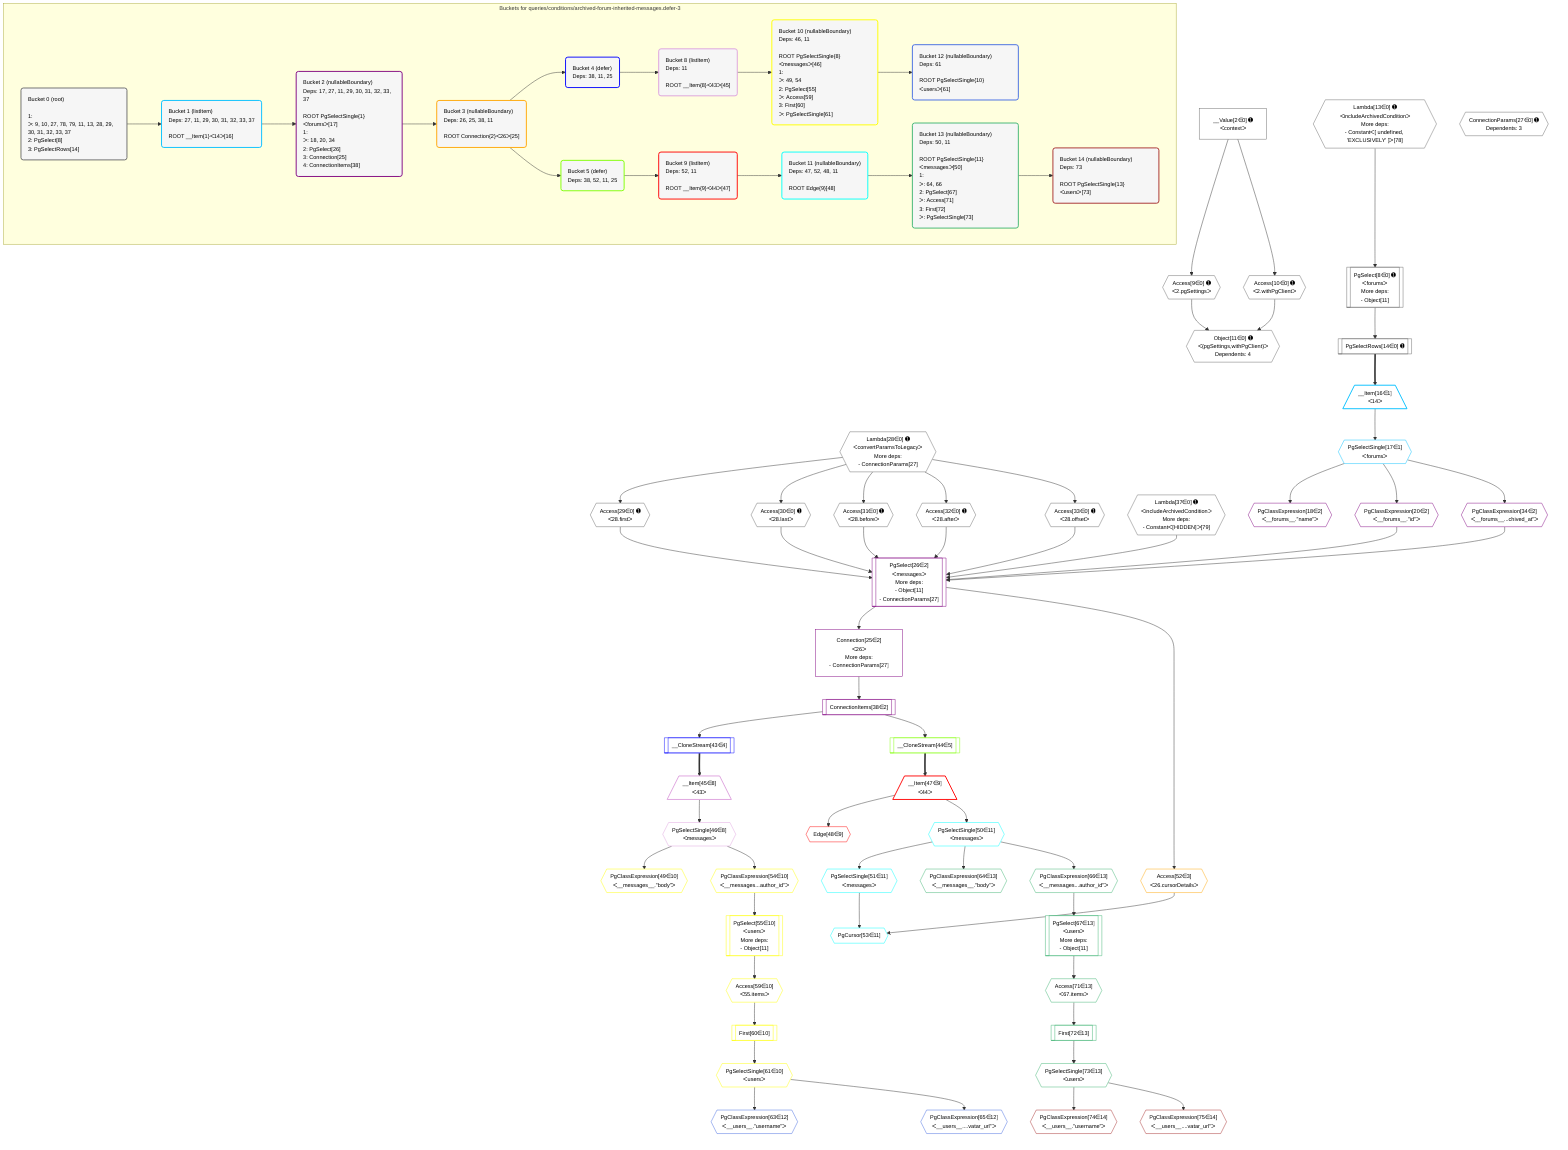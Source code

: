 %%{init: {'themeVariables': { 'fontSize': '12px'}}}%%
graph TD
    classDef path fill:#eee,stroke:#000,color:#000
    classDef plan fill:#fff,stroke-width:1px,color:#000
    classDef itemplan fill:#fff,stroke-width:2px,color:#000
    classDef unbatchedplan fill:#dff,stroke-width:1px,color:#000
    classDef sideeffectplan fill:#fcc,stroke-width:2px,color:#000
    classDef bucket fill:#f6f6f6,color:#000,stroke-width:2px,text-align:left

    subgraph "Buckets for queries/conditions/archived-forum-inherited-messages.defer-3"
    Bucket0("Bucket 0 (root)<br /><br />1: <br />ᐳ: 9, 10, 27, 78, 79, 11, 13, 28, 29, 30, 31, 32, 33, 37<br />2: PgSelect[8]<br />3: PgSelectRows[14]"):::bucket
    Bucket1("Bucket 1 (listItem)<br />Deps: 27, 11, 29, 30, 31, 32, 33, 37<br /><br />ROOT __Item{1}ᐸ14ᐳ[16]"):::bucket
    Bucket2("Bucket 2 (nullableBoundary)<br />Deps: 17, 27, 11, 29, 30, 31, 32, 33, 37<br /><br />ROOT PgSelectSingle{1}ᐸforumsᐳ[17]<br />1: <br />ᐳ: 18, 20, 34<br />2: PgSelect[26]<br />3: Connection[25]<br />4: ConnectionItems[38]"):::bucket
    Bucket3("Bucket 3 (nullableBoundary)<br />Deps: 26, 25, 38, 11<br /><br />ROOT Connection{2}ᐸ26ᐳ[25]"):::bucket
    Bucket4("Bucket 4 (defer)<br />Deps: 38, 11, 25"):::bucket
    Bucket5("Bucket 5 (defer)<br />Deps: 38, 52, 11, 25"):::bucket
    Bucket8("Bucket 8 (listItem)<br />Deps: 11<br /><br />ROOT __Item{8}ᐸ43ᐳ[45]"):::bucket
    Bucket9("Bucket 9 (listItem)<br />Deps: 52, 11<br /><br />ROOT __Item{9}ᐸ44ᐳ[47]"):::bucket
    Bucket10("Bucket 10 (nullableBoundary)<br />Deps: 46, 11<br /><br />ROOT PgSelectSingle{8}ᐸmessagesᐳ[46]<br />1: <br />ᐳ: 49, 54<br />2: PgSelect[55]<br />ᐳ: Access[59]<br />3: First[60]<br />ᐳ: PgSelectSingle[61]"):::bucket
    Bucket11("Bucket 11 (nullableBoundary)<br />Deps: 47, 52, 48, 11<br /><br />ROOT Edge{9}[48]"):::bucket
    Bucket12("Bucket 12 (nullableBoundary)<br />Deps: 61<br /><br />ROOT PgSelectSingle{10}ᐸusersᐳ[61]"):::bucket
    Bucket13("Bucket 13 (nullableBoundary)<br />Deps: 50, 11<br /><br />ROOT PgSelectSingle{11}ᐸmessagesᐳ[50]<br />1: <br />ᐳ: 64, 66<br />2: PgSelect[67]<br />ᐳ: Access[71]<br />3: First[72]<br />ᐳ: PgSelectSingle[73]"):::bucket
    Bucket14("Bucket 14 (nullableBoundary)<br />Deps: 73<br /><br />ROOT PgSelectSingle{13}ᐸusersᐳ[73]"):::bucket
    end
    Bucket0 --> Bucket1
    Bucket1 --> Bucket2
    Bucket2 --> Bucket3
    Bucket3 --> Bucket4 & Bucket5
    Bucket4 --> Bucket8
    Bucket5 --> Bucket9
    Bucket8 --> Bucket10
    Bucket9 --> Bucket11
    Bucket10 --> Bucket12
    Bucket11 --> Bucket13
    Bucket13 --> Bucket14

    %% plan dependencies
    PgSelect8[["PgSelect[8∈0] ➊<br />ᐸforumsᐳ<br />More deps:<br />- Object[11]"]]:::plan
    Lambda13{{"Lambda[13∈0] ➊<br />ᐸincludeArchivedConditionᐳ<br />More deps:<br />- Constantᐸ[ undefined, 'EXCLUSIVELY' ]ᐳ[78]"}}:::plan
    Lambda13 --> PgSelect8
    Object11{{"Object[11∈0] ➊<br />ᐸ{pgSettings,withPgClient}ᐳ<br />Dependents: 4"}}:::plan
    Access9{{"Access[9∈0] ➊<br />ᐸ2.pgSettingsᐳ"}}:::plan
    Access10{{"Access[10∈0] ➊<br />ᐸ2.withPgClientᐳ"}}:::plan
    Access9 & Access10 --> Object11
    __Value2["__Value[2∈0] ➊<br />ᐸcontextᐳ"]:::plan
    __Value2 --> Access9
    __Value2 --> Access10
    PgSelectRows14[["PgSelectRows[14∈0] ➊"]]:::plan
    PgSelect8 --> PgSelectRows14
    Lambda28{{"Lambda[28∈0] ➊<br />ᐸconvertParamsToLegacyᐳ<br />More deps:<br />- ConnectionParams[27]"}}:::plan
    Access29{{"Access[29∈0] ➊<br />ᐸ28.firstᐳ"}}:::plan
    Lambda28 --> Access29
    Access30{{"Access[30∈0] ➊<br />ᐸ28.lastᐳ"}}:::plan
    Lambda28 --> Access30
    Access31{{"Access[31∈0] ➊<br />ᐸ28.beforeᐳ"}}:::plan
    Lambda28 --> Access31
    Access32{{"Access[32∈0] ➊<br />ᐸ28.afterᐳ"}}:::plan
    Lambda28 --> Access32
    Access33{{"Access[33∈0] ➊<br />ᐸ28.offsetᐳ"}}:::plan
    Lambda28 --> Access33
    Lambda37{{"Lambda[37∈0] ➊<br />ᐸincludeArchivedConditionᐳ<br />More deps:<br />- Constantᐸ[HIDDEN]ᐳ[79]"}}:::plan
    ConnectionParams27{{"ConnectionParams[27∈0] ➊<br />Dependents: 3"}}:::plan
    __Item16[/"__Item[16∈1]<br />ᐸ14ᐳ"\]:::itemplan
    PgSelectRows14 ==> __Item16
    PgSelectSingle17{{"PgSelectSingle[17∈1]<br />ᐸforumsᐳ"}}:::plan
    __Item16 --> PgSelectSingle17
    PgSelect26[["PgSelect[26∈2]<br />ᐸmessagesᐳ<br />More deps:<br />- Object[11]<br />- ConnectionParams[27]"]]:::plan
    PgClassExpression20{{"PgClassExpression[20∈2]<br />ᐸ__forums__.”id”ᐳ"}}:::plan
    PgClassExpression34{{"PgClassExpression[34∈2]<br />ᐸ__forums__...chived_at”ᐳ"}}:::plan
    PgClassExpression20 & Access29 & Access30 & Access31 & Access32 & Access33 & PgClassExpression34 & Lambda37 --> PgSelect26
    Connection25["Connection[25∈2]<br />ᐸ26ᐳ<br />More deps:<br />- ConnectionParams[27]"]:::plan
    PgSelect26 --> Connection25
    PgClassExpression18{{"PgClassExpression[18∈2]<br />ᐸ__forums__.”name”ᐳ"}}:::plan
    PgSelectSingle17 --> PgClassExpression18
    PgSelectSingle17 --> PgClassExpression20
    PgSelectSingle17 --> PgClassExpression34
    ConnectionItems38[["ConnectionItems[38∈2]"]]:::plan
    Connection25 --> ConnectionItems38
    Access52{{"Access[52∈3]<br />ᐸ26.cursorDetailsᐳ"}}:::plan
    PgSelect26 --> Access52
    __CloneStream43[["__CloneStream[43∈4]"]]:::plan
    ConnectionItems38 --> __CloneStream43
    __CloneStream44[["__CloneStream[44∈5]"]]:::plan
    ConnectionItems38 --> __CloneStream44
    __Item45[/"__Item[45∈8]<br />ᐸ43ᐳ"\]:::itemplan
    __CloneStream43 ==> __Item45
    PgSelectSingle46{{"PgSelectSingle[46∈8]<br />ᐸmessagesᐳ"}}:::plan
    __Item45 --> PgSelectSingle46
    __Item47[/"__Item[47∈9]<br />ᐸ44ᐳ"\]:::itemplan
    __CloneStream44 ==> __Item47
    Edge48{{"Edge[48∈9]"}}:::plan
    __Item47 --> Edge48
    PgSelect55[["PgSelect[55∈10]<br />ᐸusersᐳ<br />More deps:<br />- Object[11]"]]:::plan
    PgClassExpression54{{"PgClassExpression[54∈10]<br />ᐸ__messages...author_id”ᐳ"}}:::plan
    PgClassExpression54 --> PgSelect55
    PgClassExpression49{{"PgClassExpression[49∈10]<br />ᐸ__messages__.”body”ᐳ"}}:::plan
    PgSelectSingle46 --> PgClassExpression49
    PgSelectSingle46 --> PgClassExpression54
    Access59{{"Access[59∈10]<br />ᐸ55.itemsᐳ"}}:::plan
    PgSelect55 --> Access59
    First60[["First[60∈10]"]]:::plan
    Access59 --> First60
    PgSelectSingle61{{"PgSelectSingle[61∈10]<br />ᐸusersᐳ"}}:::plan
    First60 --> PgSelectSingle61
    PgCursor53{{"PgCursor[53∈11]"}}:::plan
    PgSelectSingle51{{"PgSelectSingle[51∈11]<br />ᐸmessagesᐳ"}}:::plan
    PgSelectSingle51 & Access52 --> PgCursor53
    PgSelectSingle50{{"PgSelectSingle[50∈11]<br />ᐸmessagesᐳ"}}:::plan
    __Item47 --> PgSelectSingle50
    PgSelectSingle50 --> PgSelectSingle51
    PgClassExpression63{{"PgClassExpression[63∈12]<br />ᐸ__users__.”username”ᐳ"}}:::plan
    PgSelectSingle61 --> PgClassExpression63
    PgClassExpression65{{"PgClassExpression[65∈12]<br />ᐸ__users__....vatar_url”ᐳ"}}:::plan
    PgSelectSingle61 --> PgClassExpression65
    PgSelect67[["PgSelect[67∈13]<br />ᐸusersᐳ<br />More deps:<br />- Object[11]"]]:::plan
    PgClassExpression66{{"PgClassExpression[66∈13]<br />ᐸ__messages...author_id”ᐳ"}}:::plan
    PgClassExpression66 --> PgSelect67
    PgClassExpression64{{"PgClassExpression[64∈13]<br />ᐸ__messages__.”body”ᐳ"}}:::plan
    PgSelectSingle50 --> PgClassExpression64
    PgSelectSingle50 --> PgClassExpression66
    Access71{{"Access[71∈13]<br />ᐸ67.itemsᐳ"}}:::plan
    PgSelect67 --> Access71
    First72[["First[72∈13]"]]:::plan
    Access71 --> First72
    PgSelectSingle73{{"PgSelectSingle[73∈13]<br />ᐸusersᐳ"}}:::plan
    First72 --> PgSelectSingle73
    PgClassExpression74{{"PgClassExpression[74∈14]<br />ᐸ__users__.”username”ᐳ"}}:::plan
    PgSelectSingle73 --> PgClassExpression74
    PgClassExpression75{{"PgClassExpression[75∈14]<br />ᐸ__users__....vatar_url”ᐳ"}}:::plan
    PgSelectSingle73 --> PgClassExpression75

    %% define steps
    classDef bucket0 stroke:#696969
    class Bucket0,__Value2,PgSelect8,Access9,Access10,Object11,Lambda13,PgSelectRows14,ConnectionParams27,Lambda28,Access29,Access30,Access31,Access32,Access33,Lambda37 bucket0
    classDef bucket1 stroke:#00bfff
    class Bucket1,__Item16,PgSelectSingle17 bucket1
    classDef bucket2 stroke:#7f007f
    class Bucket2,PgClassExpression18,PgClassExpression20,Connection25,PgSelect26,PgClassExpression34,ConnectionItems38 bucket2
    classDef bucket3 stroke:#ffa500
    class Bucket3,Access52 bucket3
    classDef bucket4 stroke:#0000ff
    class Bucket4,__CloneStream43 bucket4
    classDef bucket5 stroke:#7fff00
    class Bucket5,__CloneStream44 bucket5
    classDef bucket8 stroke:#dda0dd
    class Bucket8,__Item45,PgSelectSingle46 bucket8
    classDef bucket9 stroke:#ff0000
    class Bucket9,__Item47,Edge48 bucket9
    classDef bucket10 stroke:#ffff00
    class Bucket10,PgClassExpression49,PgClassExpression54,PgSelect55,Access59,First60,PgSelectSingle61 bucket10
    classDef bucket11 stroke:#00ffff
    class Bucket11,PgSelectSingle50,PgSelectSingle51,PgCursor53 bucket11
    classDef bucket12 stroke:#4169e1
    class Bucket12,PgClassExpression63,PgClassExpression65 bucket12
    classDef bucket13 stroke:#3cb371
    class Bucket13,PgClassExpression64,PgClassExpression66,PgSelect67,Access71,First72,PgSelectSingle73 bucket13
    classDef bucket14 stroke:#a52a2a
    class Bucket14,PgClassExpression74,PgClassExpression75 bucket14